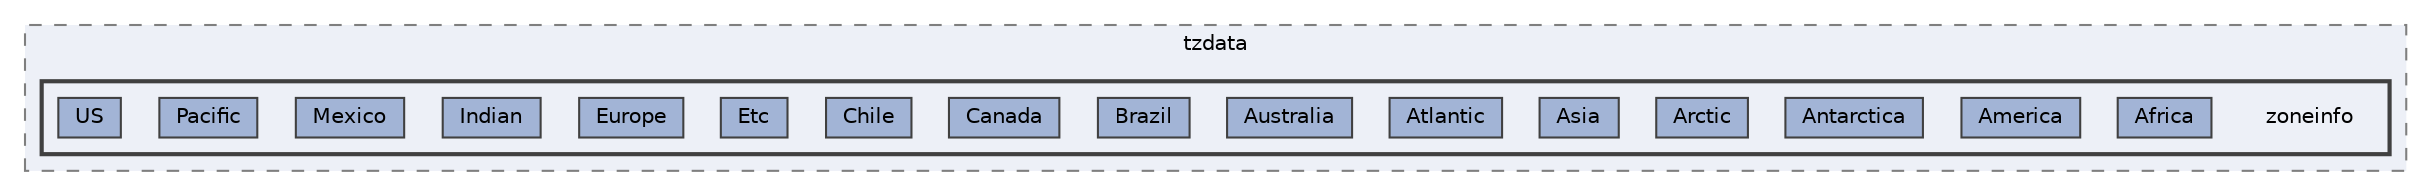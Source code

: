 digraph "C:/Users/LukeMabie/documents/Development/Password_Saver_Using_Django-master/venv/Lib/site-packages/tzdata/zoneinfo"
{
 // LATEX_PDF_SIZE
  bgcolor="transparent";
  edge [fontname=Helvetica,fontsize=10,labelfontname=Helvetica,labelfontsize=10];
  node [fontname=Helvetica,fontsize=10,shape=box,height=0.2,width=0.4];
  compound=true
  subgraph clusterdir_bcd76df4d3a1ea5fe8d273a3b6b8d0df {
    graph [ bgcolor="#edf0f7", pencolor="grey50", label="tzdata", fontname=Helvetica,fontsize=10 style="filled,dashed", URL="dir_bcd76df4d3a1ea5fe8d273a3b6b8d0df.html",tooltip=""]
  subgraph clusterdir_69b43db2d9c4aece86ab9c1028355e0c {
    graph [ bgcolor="#edf0f7", pencolor="grey25", label="", fontname=Helvetica,fontsize=10 style="filled,bold", URL="dir_69b43db2d9c4aece86ab9c1028355e0c.html",tooltip=""]
    dir_69b43db2d9c4aece86ab9c1028355e0c [shape=plaintext, label="zoneinfo"];
  dir_bf498e1393375328a2aa5b98a6f4a43b [label="Africa", fillcolor="#a2b4d6", color="grey25", style="filled", URL="dir_bf498e1393375328a2aa5b98a6f4a43b.html",tooltip=""];
  dir_0e09af9477bada020b8ba6ee6ae963d5 [label="America", fillcolor="#a2b4d6", color="grey25", style="filled", URL="dir_0e09af9477bada020b8ba6ee6ae963d5.html",tooltip=""];
  dir_2b3988669c49e6647527a3b2acab3c50 [label="Antarctica", fillcolor="#a2b4d6", color="grey25", style="filled", URL="dir_2b3988669c49e6647527a3b2acab3c50.html",tooltip=""];
  dir_e0463554e201d3485e3ff63d3b218ef3 [label="Arctic", fillcolor="#a2b4d6", color="grey25", style="filled", URL="dir_e0463554e201d3485e3ff63d3b218ef3.html",tooltip=""];
  dir_9aa3a4a9b6f21504c148367c75090b55 [label="Asia", fillcolor="#a2b4d6", color="grey25", style="filled", URL="dir_9aa3a4a9b6f21504c148367c75090b55.html",tooltip=""];
  dir_6a80994e63ad49a50a6f46c29bd43830 [label="Atlantic", fillcolor="#a2b4d6", color="grey25", style="filled", URL="dir_6a80994e63ad49a50a6f46c29bd43830.html",tooltip=""];
  dir_211d0672748fe599374ec7f4c414f4d4 [label="Australia", fillcolor="#a2b4d6", color="grey25", style="filled", URL="dir_211d0672748fe599374ec7f4c414f4d4.html",tooltip=""];
  dir_7f4d42a5b9686d1b78d5522c01956d05 [label="Brazil", fillcolor="#a2b4d6", color="grey25", style="filled", URL="dir_7f4d42a5b9686d1b78d5522c01956d05.html",tooltip=""];
  dir_b0c66b1a5755e5179ba25d1f804aa3fa [label="Canada", fillcolor="#a2b4d6", color="grey25", style="filled", URL="dir_b0c66b1a5755e5179ba25d1f804aa3fa.html",tooltip=""];
  dir_520f821b8fb28d92d0dcec07d6763af6 [label="Chile", fillcolor="#a2b4d6", color="grey25", style="filled", URL="dir_520f821b8fb28d92d0dcec07d6763af6.html",tooltip=""];
  dir_85af6e25baf823579bddf51f502de3ea [label="Etc", fillcolor="#a2b4d6", color="grey25", style="filled", URL="dir_85af6e25baf823579bddf51f502de3ea.html",tooltip=""];
  dir_6836044a0fe677d4241d90b9097ec916 [label="Europe", fillcolor="#a2b4d6", color="grey25", style="filled", URL="dir_6836044a0fe677d4241d90b9097ec916.html",tooltip=""];
  dir_3dae8e362d3981cd5517d3506e5ffad1 [label="Indian", fillcolor="#a2b4d6", color="grey25", style="filled", URL="dir_3dae8e362d3981cd5517d3506e5ffad1.html",tooltip=""];
  dir_fcd41b683b938f14e63f4773af8901d1 [label="Mexico", fillcolor="#a2b4d6", color="grey25", style="filled", URL="dir_fcd41b683b938f14e63f4773af8901d1.html",tooltip=""];
  dir_3c58522b1a3e328be0e4d6b7df7ec8c5 [label="Pacific", fillcolor="#a2b4d6", color="grey25", style="filled", URL="dir_3c58522b1a3e328be0e4d6b7df7ec8c5.html",tooltip=""];
  dir_1e03a589628b1302f7e7472b22f3bffb [label="US", fillcolor="#a2b4d6", color="grey25", style="filled", URL="dir_1e03a589628b1302f7e7472b22f3bffb.html",tooltip=""];
  }
  }
}
